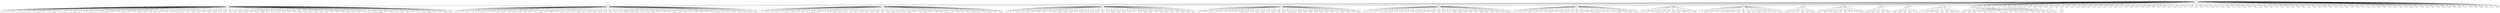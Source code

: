digraph Gilbert_500_BFST {
1;0;5;9;10;22;23;25;29;32;36;40;44;45;51;53;55;57;58;61;75;78;82;87;93;97;99;100;103;105;109;116;134;139;141;142;145;149;155;157;159;163;169;171;182;186;187;188;203;206;207;209;211;214;217;222;223;224;225;226;234;236;248;268;275;278;281;282;283;289;293;294;321;323;328;329;334;337;342;349;355;361;362;363;364;368;369;370;374;378;379;382;400;401;404;405;428;431;435;440;442;444;445;452;458;464;465;474;485;486;489;491;497;499;13;15;16;17;18;24;37;48;60;65;68;70;76;77;83;85;113;114;117;119;131;136;151;154;161;162;178;180;181;190;201;212;216;221;241;247;251;253;255;259;264;272;277;285;291;301;303;304;307;309;311;314;319;322;325;330;333;340;341;345;350;353;371;384;389;392;412;423;426;427;432;434;437;454;457;459;462;473;475;476;479;480;483;484;495;11;33;38;39;47;63;71;74;84;92;144;146;152;156;158;165;166;183;185;197;204;215;220;230;231;250;256;260;265;267;270;271;279;280;284;292;300;305;327;336;339;347;367;372;375;399;403;407;415;424;429;433;446;449;481;488;490;3;19;20;34;42;43;46;52;79;81;90;106;111;121;138;147;150;179;184;193;194;208;218;242;243;254;263;274;298;306;315;318;344;359;390;394;397;416;417;421;425;451;456;461;463;469;6;27;35;91;108;127;167;170;177;191;202;210;219;227;233;237;240;257;273;276;286;299;310;354;377;391;395;409;410;413;422;438;439;448;468;478;14;30;31;50;59;67;73;98;107;137;153;160;189;192;196;213;232;249;261;288;295;296;320;332;335;360;373;414;453;466;492;26;41;49;56;95;96;110;123;125;126;135;164;176;195;198;312;317;338;346;352;356;365;388;419;430;450;455;498;21;62;64;69;72;80;86;89;94;122;143;174;199;200;228;235;258;316;357;411;436;467;482;493;101;112;120;168;287;297;380;383;420;472;496;7;28;102;128;175;229;238;239;245;266;313;326;366;376;381;487;104;124;130;302;331;351;66;118;140;148;172;205;252;262;386;348;398;402;406;471;129;246;269;443;477;8;12;133;308;324;387;396;441;115;358;385;393;408;418;2;88;290;447;54;343;244;460;470;494;132;173;4;1 -> 0;
1 -> 5;
1 -> 9;
1 -> 10;
1 -> 22;
1 -> 23;
1 -> 25;
1 -> 29;
1 -> 32;
1 -> 36;
1 -> 40;
1 -> 44;
1 -> 45;
1 -> 51;
1 -> 53;
1 -> 55;
1 -> 57;
1 -> 58;
1 -> 61;
1 -> 75;
1 -> 78;
1 -> 82;
1 -> 87;
1 -> 93;
1 -> 97;
1 -> 99;
1 -> 100;
1 -> 103;
1 -> 105;
1 -> 109;
1 -> 116;
1 -> 134;
1 -> 139;
1 -> 141;
1 -> 142;
1 -> 145;
1 -> 149;
1 -> 155;
1 -> 157;
1 -> 159;
1 -> 163;
1 -> 169;
1 -> 171;
1 -> 182;
1 -> 186;
1 -> 187;
1 -> 188;
1 -> 203;
1 -> 206;
1 -> 207;
1 -> 209;
1 -> 211;
1 -> 214;
1 -> 217;
1 -> 222;
1 -> 223;
1 -> 224;
1 -> 225;
1 -> 226;
1 -> 234;
1 -> 236;
1 -> 248;
1 -> 268;
1 -> 275;
1 -> 278;
1 -> 281;
1 -> 282;
1 -> 283;
1 -> 289;
1 -> 293;
1 -> 294;
1 -> 321;
1 -> 323;
1 -> 328;
1 -> 329;
1 -> 334;
1 -> 337;
1 -> 342;
1 -> 349;
1 -> 355;
1 -> 361;
1 -> 362;
1 -> 363;
1 -> 364;
1 -> 368;
1 -> 369;
1 -> 370;
1 -> 374;
1 -> 378;
1 -> 379;
1 -> 382;
1 -> 400;
1 -> 401;
1 -> 404;
1 -> 405;
1 -> 428;
1 -> 431;
1 -> 435;
1 -> 440;
1 -> 442;
1 -> 444;
1 -> 445;
1 -> 452;
1 -> 458;
1 -> 464;
1 -> 465;
1 -> 474;
1 -> 485;
1 -> 486;
1 -> 489;
1 -> 491;
1 -> 497;
1 -> 499;
0 -> 13;
0 -> 15;
0 -> 16;
0 -> 17;
0 -> 18;
0 -> 24;
0 -> 37;
0 -> 48;
0 -> 60;
0 -> 65;
0 -> 68;
0 -> 70;
0 -> 76;
0 -> 77;
0 -> 83;
0 -> 85;
0 -> 113;
0 -> 114;
0 -> 117;
0 -> 119;
0 -> 131;
0 -> 136;
0 -> 151;
0 -> 154;
0 -> 161;
0 -> 162;
0 -> 178;
0 -> 180;
0 -> 181;
0 -> 190;
0 -> 201;
0 -> 212;
0 -> 216;
0 -> 221;
0 -> 241;
0 -> 247;
0 -> 251;
0 -> 253;
0 -> 255;
0 -> 259;
0 -> 264;
0 -> 272;
0 -> 277;
0 -> 285;
0 -> 291;
0 -> 301;
0 -> 303;
0 -> 304;
0 -> 307;
0 -> 309;
0 -> 311;
0 -> 314;
0 -> 319;
0 -> 322;
0 -> 325;
0 -> 330;
0 -> 333;
0 -> 340;
0 -> 341;
0 -> 345;
0 -> 350;
0 -> 353;
0 -> 371;
0 -> 384;
0 -> 389;
0 -> 392;
0 -> 412;
0 -> 423;
0 -> 426;
0 -> 427;
0 -> 432;
0 -> 434;
0 -> 437;
0 -> 454;
0 -> 457;
0 -> 459;
0 -> 462;
0 -> 473;
0 -> 475;
0 -> 476;
0 -> 479;
0 -> 480;
0 -> 483;
0 -> 484;
0 -> 495;
5 -> 11;
5 -> 33;
5 -> 38;
5 -> 39;
5 -> 47;
5 -> 63;
5 -> 71;
5 -> 74;
5 -> 84;
5 -> 92;
5 -> 144;
5 -> 146;
5 -> 152;
5 -> 156;
5 -> 158;
5 -> 165;
5 -> 166;
5 -> 183;
5 -> 185;
5 -> 197;
5 -> 204;
5 -> 215;
5 -> 220;
5 -> 230;
5 -> 231;
5 -> 250;
5 -> 256;
5 -> 260;
5 -> 265;
5 -> 267;
5 -> 270;
5 -> 271;
5 -> 279;
5 -> 280;
5 -> 284;
5 -> 292;
5 -> 300;
5 -> 305;
5 -> 327;
5 -> 336;
5 -> 339;
5 -> 347;
5 -> 367;
5 -> 372;
5 -> 375;
5 -> 399;
5 -> 403;
5 -> 407;
5 -> 415;
5 -> 424;
5 -> 429;
5 -> 433;
5 -> 446;
5 -> 449;
5 -> 481;
5 -> 488;
5 -> 490;
9 -> 3;
9 -> 19;
9 -> 20;
9 -> 34;
9 -> 42;
9 -> 43;
9 -> 46;
9 -> 52;
9 -> 79;
9 -> 81;
9 -> 90;
9 -> 106;
9 -> 111;
9 -> 121;
9 -> 138;
9 -> 147;
9 -> 150;
9 -> 179;
9 -> 184;
9 -> 193;
9 -> 194;
9 -> 208;
9 -> 218;
9 -> 242;
9 -> 243;
9 -> 254;
9 -> 263;
9 -> 274;
9 -> 298;
9 -> 306;
9 -> 315;
9 -> 318;
9 -> 344;
9 -> 359;
9 -> 390;
9 -> 394;
9 -> 397;
9 -> 416;
9 -> 417;
9 -> 421;
9 -> 425;
9 -> 451;
9 -> 456;
9 -> 461;
9 -> 463;
9 -> 469;
10 -> 6;
10 -> 27;
10 -> 35;
10 -> 91;
10 -> 108;
10 -> 127;
10 -> 167;
10 -> 170;
10 -> 177;
10 -> 191;
10 -> 202;
10 -> 210;
10 -> 219;
10 -> 227;
10 -> 233;
10 -> 237;
10 -> 240;
10 -> 257;
10 -> 273;
10 -> 276;
10 -> 286;
10 -> 299;
10 -> 310;
10 -> 354;
10 -> 377;
10 -> 391;
10 -> 395;
10 -> 409;
10 -> 410;
10 -> 413;
10 -> 422;
10 -> 438;
10 -> 439;
10 -> 448;
10 -> 468;
10 -> 478;
22 -> 14;
22 -> 30;
22 -> 31;
22 -> 50;
22 -> 59;
22 -> 67;
22 -> 73;
22 -> 98;
22 -> 107;
22 -> 137;
22 -> 153;
22 -> 160;
22 -> 189;
22 -> 192;
22 -> 196;
22 -> 213;
22 -> 232;
22 -> 249;
22 -> 261;
22 -> 288;
22 -> 295;
22 -> 296;
22 -> 320;
22 -> 332;
22 -> 335;
22 -> 360;
22 -> 373;
22 -> 414;
22 -> 453;
22 -> 466;
22 -> 492;
23 -> 26;
23 -> 41;
23 -> 49;
23 -> 56;
23 -> 95;
23 -> 96;
23 -> 110;
23 -> 123;
23 -> 125;
23 -> 126;
23 -> 135;
23 -> 164;
23 -> 176;
23 -> 195;
23 -> 198;
23 -> 312;
23 -> 317;
23 -> 338;
23 -> 346;
23 -> 352;
23 -> 356;
23 -> 365;
23 -> 388;
23 -> 419;
23 -> 430;
23 -> 450;
23 -> 455;
23 -> 498;
25 -> 21;
25 -> 62;
25 -> 64;
25 -> 69;
25 -> 72;
25 -> 80;
25 -> 86;
25 -> 89;
25 -> 94;
25 -> 122;
25 -> 143;
25 -> 174;
25 -> 199;
25 -> 200;
25 -> 228;
25 -> 235;
25 -> 258;
25 -> 316;
25 -> 357;
25 -> 411;
25 -> 436;
25 -> 467;
25 -> 482;
25 -> 493;
29 -> 101;
29 -> 112;
29 -> 120;
29 -> 168;
29 -> 287;
29 -> 297;
29 -> 380;
29 -> 383;
29 -> 420;
29 -> 472;
29 -> 496;
32 -> 7;
32 -> 28;
32 -> 102;
32 -> 128;
32 -> 175;
32 -> 229;
32 -> 238;
32 -> 239;
32 -> 245;
32 -> 266;
32 -> 313;
32 -> 326;
32 -> 366;
32 -> 376;
32 -> 381;
32 -> 487;
36 -> 104;
36 -> 124;
36 -> 130;
36 -> 302;
36 -> 331;
36 -> 351;
40 -> 66;
40 -> 118;
40 -> 140;
40 -> 148;
40 -> 172;
40 -> 205;
40 -> 252;
40 -> 262;
40 -> 386;
44 -> 348;
44 -> 398;
44 -> 402;
44 -> 406;
44 -> 471;
45 -> 129;
45 -> 246;
45 -> 269;
45 -> 443;
45 -> 477;
51 -> 8;
51 -> 12;
51 -> 133;
51 -> 308;
51 -> 324;
51 -> 387;
51 -> 396;
51 -> 441;
53 -> 115;
53 -> 358;
53 -> 385;
53 -> 393;
53 -> 408;
53 -> 418;
55 -> 2;
55 -> 88;
55 -> 290;
55 -> 447;
57 -> 54;
58 -> 343;
78 -> 244;
82 -> 460;
82 -> 470;
87 -> 494;
93 -> 132;
105 -> 173;
134 -> 4;
}
